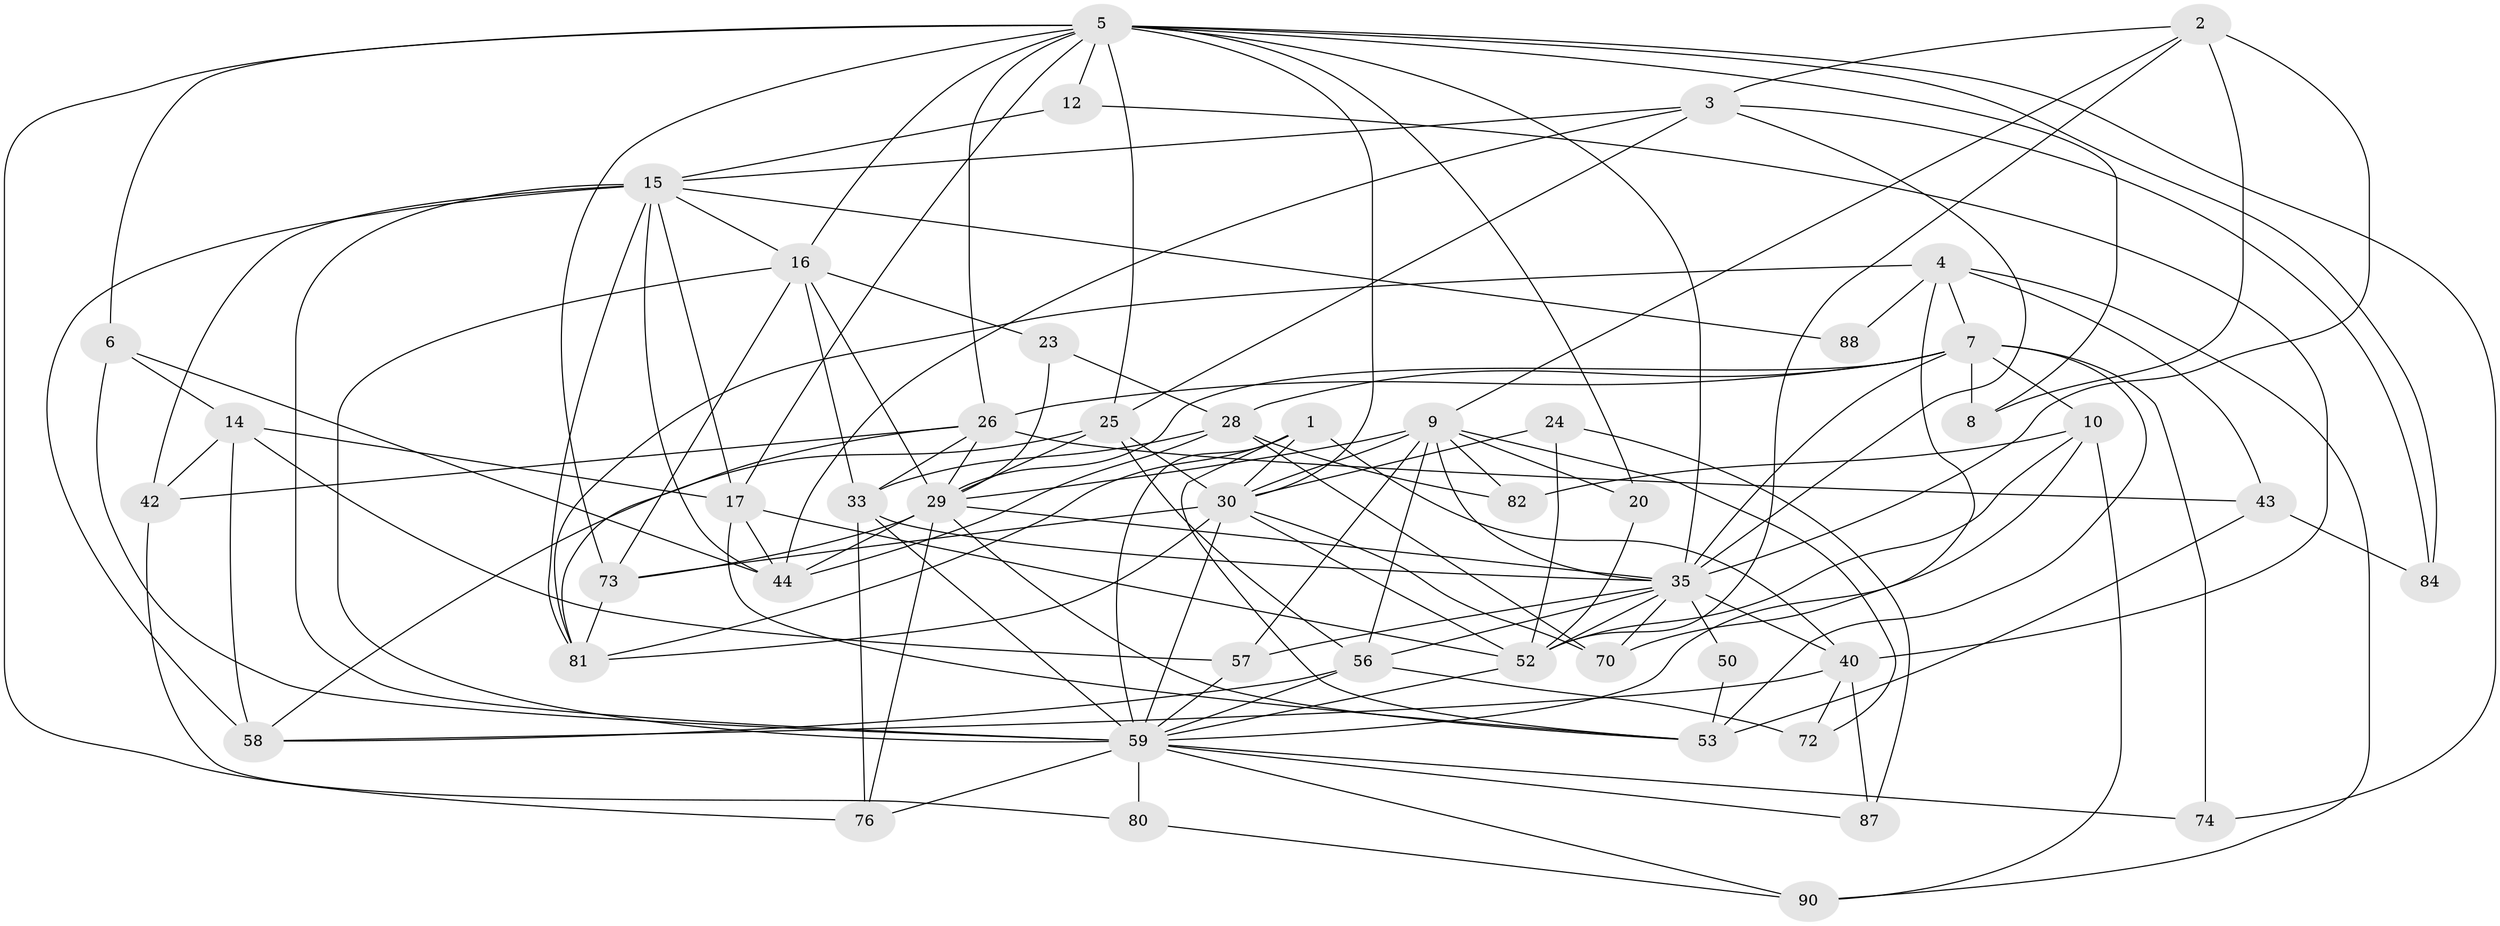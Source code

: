 // original degree distribution, {6: 0.10309278350515463, 5: 0.23711340206185566, 3: 0.29896907216494845, 2: 0.1134020618556701, 4: 0.2268041237113402, 9: 0.010309278350515464, 7: 0.010309278350515464}
// Generated by graph-tools (version 1.1) at 2025/14/03/09/25 04:14:57]
// undirected, 48 vertices, 137 edges
graph export_dot {
graph [start="1"]
  node [color=gray90,style=filled];
  1;
  2;
  3 [super="+75+13"];
  4;
  5 [super="+27"];
  6;
  7 [super="+31+51"];
  8 [super="+19"];
  9 [super="+22+21+66+55"];
  10 [super="+11"];
  12;
  14 [super="+89"];
  15 [super="+32+86+18"];
  16 [super="+71"];
  17 [super="+37"];
  20;
  23;
  24;
  25 [super="+46"];
  26 [super="+54"];
  28 [super="+68+34"];
  29 [super="+41+83"];
  30 [super="+48+78"];
  33 [super="+36"];
  35 [super="+63"];
  40 [super="+79"];
  42;
  43;
  44 [super="+45"];
  50;
  52 [super="+65"];
  53 [super="+62"];
  56 [super="+85"];
  57;
  58 [super="+64"];
  59 [super="+67+92"];
  70;
  72;
  73;
  74;
  76;
  80;
  81;
  82;
  84;
  87 [super="+91"];
  88;
  90;
  1 -- 40;
  1 -- 81;
  1 -- 59 [weight=2];
  1 -- 30;
  1 -- 53;
  2 -- 8;
  2 -- 3;
  2 -- 52;
  2 -- 35;
  2 -- 9;
  3 -- 84;
  3 -- 25;
  3 -- 44;
  3 -- 35;
  3 -- 15;
  4 -- 43;
  4 -- 90;
  4 -- 7;
  4 -- 81;
  4 -- 88;
  4 -- 59;
  5 -- 6;
  5 -- 35;
  5 -- 8;
  5 -- 73;
  5 -- 74;
  5 -- 12;
  5 -- 76;
  5 -- 16;
  5 -- 17;
  5 -- 20;
  5 -- 84;
  5 -- 25;
  5 -- 26;
  5 -- 30;
  6 -- 14;
  6 -- 44;
  6 -- 59;
  7 -- 28 [weight=2];
  7 -- 10;
  7 -- 74;
  7 -- 8;
  7 -- 26;
  7 -- 29;
  7 -- 35;
  7 -- 53;
  9 -- 82;
  9 -- 20;
  9 -- 72;
  9 -- 30;
  9 -- 35;
  9 -- 56;
  9 -- 29;
  9 -- 57;
  10 -- 82;
  10 -- 52;
  10 -- 90;
  10 -- 70;
  12 -- 40;
  12 -- 15;
  14 -- 42;
  14 -- 57;
  14 -- 58;
  14 -- 17;
  15 -- 44;
  15 -- 17;
  15 -- 88;
  15 -- 81;
  15 -- 58;
  15 -- 16;
  15 -- 42;
  15 -- 59;
  16 -- 23;
  16 -- 73;
  16 -- 33;
  16 -- 59;
  16 -- 29;
  17 -- 53;
  17 -- 44;
  17 -- 52;
  20 -- 52;
  23 -- 28;
  23 -- 29;
  24 -- 87;
  24 -- 52;
  24 -- 30;
  25 -- 56;
  25 -- 58;
  25 -- 30;
  25 -- 29;
  26 -- 81;
  26 -- 42;
  26 -- 43;
  26 -- 29;
  26 -- 33;
  28 -- 70 [weight=2];
  28 -- 44;
  28 -- 82;
  28 -- 33;
  29 -- 44;
  29 -- 35;
  29 -- 73;
  29 -- 53;
  29 -- 76;
  30 -- 81;
  30 -- 52;
  30 -- 70;
  30 -- 59;
  30 -- 73;
  33 -- 35;
  33 -- 76;
  33 -- 59;
  35 -- 70;
  35 -- 40;
  35 -- 50;
  35 -- 52;
  35 -- 56;
  35 -- 57;
  40 -- 72;
  40 -- 58;
  40 -- 87;
  42 -- 80;
  43 -- 84;
  43 -- 53;
  50 -- 53;
  52 -- 59;
  56 -- 72;
  56 -- 58;
  56 -- 59;
  57 -- 59;
  59 -- 80;
  59 -- 87;
  59 -- 76;
  59 -- 74;
  59 -- 90;
  73 -- 81;
  80 -- 90;
}
